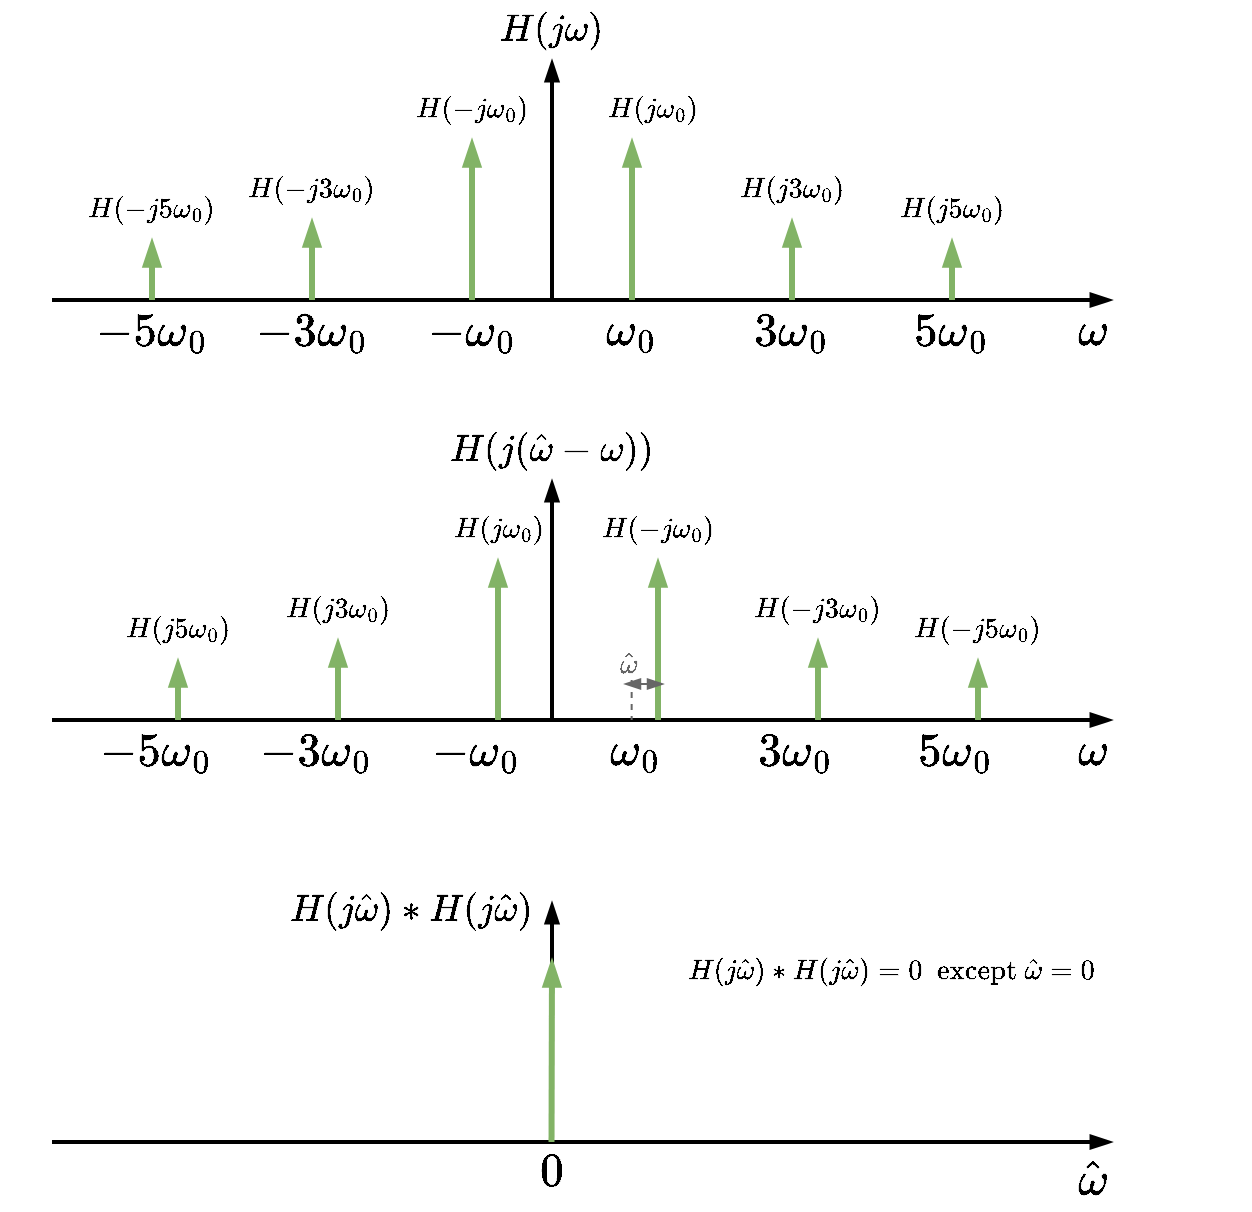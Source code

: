 <mxfile version="24.7.8">
  <diagram name="Page-1" id="w9Zklycr6OBbDQVJox4Q">
    <mxGraphModel dx="605" dy="625" grid="1" gridSize="10" guides="1" tooltips="1" connect="1" arrows="1" fold="1" page="1" pageScale="1" pageWidth="850" pageHeight="1100" math="1" shadow="0">
      <root>
        <mxCell id="0" />
        <mxCell id="1" parent="0" />
        <mxCell id="v59lE5m38w-6tQlt8g3H-1" value="" style="endArrow=blockThin;html=1;rounded=0;strokeWidth=2;endFill=1;" parent="1" edge="1">
          <mxGeometry width="50" height="50" relative="1" as="geometry">
            <mxPoint x="70" y="240" as="sourcePoint" />
            <mxPoint x="600" y="240" as="targetPoint" />
          </mxGeometry>
        </mxCell>
        <mxCell id="v59lE5m38w-6tQlt8g3H-2" value="" style="endArrow=blockThin;html=1;rounded=0;endFill=1;strokeWidth=2;" parent="1" edge="1">
          <mxGeometry width="50" height="50" relative="1" as="geometry">
            <mxPoint x="320" y="240" as="sourcePoint" />
            <mxPoint x="320" y="120" as="targetPoint" />
          </mxGeometry>
        </mxCell>
        <mxCell id="v59lE5m38w-6tQlt8g3H-3" value="" style="endArrow=blockThin;html=1;rounded=0;endFill=1;strokeWidth=3;fillColor=#d5e8d4;strokeColor=#82b366;" parent="1" edge="1">
          <mxGeometry width="50" height="50" relative="1" as="geometry">
            <mxPoint x="360" y="240" as="sourcePoint" />
            <mxPoint x="360" y="160" as="targetPoint" />
          </mxGeometry>
        </mxCell>
        <mxCell id="v59lE5m38w-6tQlt8g3H-4" value="" style="endArrow=blockThin;html=1;rounded=0;endFill=1;strokeWidth=3;fillColor=#d5e8d4;strokeColor=#82b366;" parent="1" edge="1">
          <mxGeometry width="50" height="50" relative="1" as="geometry">
            <mxPoint x="440" y="240" as="sourcePoint" />
            <mxPoint x="440" y="200" as="targetPoint" />
          </mxGeometry>
        </mxCell>
        <mxCell id="v59lE5m38w-6tQlt8g3H-5" value="" style="endArrow=blockThin;html=1;rounded=0;endFill=1;strokeWidth=3;fillColor=#d5e8d4;strokeColor=#82b366;" parent="1" edge="1">
          <mxGeometry width="50" height="50" relative="1" as="geometry">
            <mxPoint x="520" y="240" as="sourcePoint" />
            <mxPoint x="520" y="210" as="targetPoint" />
          </mxGeometry>
        </mxCell>
        <mxCell id="v59lE5m38w-6tQlt8g3H-6" value="" style="endArrow=blockThin;html=1;rounded=0;endFill=1;strokeWidth=3;fillColor=#d5e8d4;strokeColor=#82b366;" parent="1" edge="1">
          <mxGeometry width="50" height="50" relative="1" as="geometry">
            <mxPoint x="280.0" y="240" as="sourcePoint" />
            <mxPoint x="280.0" y="160" as="targetPoint" />
          </mxGeometry>
        </mxCell>
        <mxCell id="v59lE5m38w-6tQlt8g3H-7" value="" style="endArrow=blockThin;html=1;rounded=0;endFill=1;strokeWidth=3;fillColor=#d5e8d4;strokeColor=#82b366;" parent="1" edge="1">
          <mxGeometry width="50" height="50" relative="1" as="geometry">
            <mxPoint x="200.0" y="240" as="sourcePoint" />
            <mxPoint x="200.0" y="200" as="targetPoint" />
          </mxGeometry>
        </mxCell>
        <mxCell id="v59lE5m38w-6tQlt8g3H-8" value="" style="endArrow=blockThin;html=1;rounded=0;endFill=1;strokeWidth=3;fillColor=#d5e8d4;strokeColor=#82b366;" parent="1" edge="1">
          <mxGeometry width="50" height="50" relative="1" as="geometry">
            <mxPoint x="120.0" y="240" as="sourcePoint" />
            <mxPoint x="120.0" y="210" as="targetPoint" />
          </mxGeometry>
        </mxCell>
        <mxCell id="v59lE5m38w-6tQlt8g3H-9" value="&lt;font style=&quot;font-size: 20px;&quot;&gt;$$\omega$$&lt;/font&gt;" style="text;html=1;align=center;verticalAlign=middle;whiteSpace=wrap;rounded=0;" parent="1" vertex="1">
          <mxGeometry x="560" y="240" width="60" height="30" as="geometry" />
        </mxCell>
        <mxCell id="v59lE5m38w-6tQlt8g3H-10" value="&lt;font style=&quot;font-size: 12px;&quot;&gt;$$H(j\omega_0)$$&lt;/font&gt;" style="text;html=1;align=center;verticalAlign=middle;whiteSpace=wrap;rounded=0;" parent="1" vertex="1">
          <mxGeometry x="340" y="130" width="60" height="30" as="geometry" />
        </mxCell>
        <mxCell id="v59lE5m38w-6tQlt8g3H-11" value="&lt;font style=&quot;font-size: 20px;&quot;&gt;$$\omega_0$$&lt;/font&gt;" style="text;html=1;align=center;verticalAlign=middle;whiteSpace=wrap;rounded=0;" parent="1" vertex="1">
          <mxGeometry x="330" y="240" width="60" height="30" as="geometry" />
        </mxCell>
        <mxCell id="v59lE5m38w-6tQlt8g3H-12" value="&lt;font style=&quot;font-size: 20px;&quot;&gt;$$3\omega_0$$&lt;/font&gt;" style="text;html=1;align=center;verticalAlign=middle;whiteSpace=wrap;rounded=0;" parent="1" vertex="1">
          <mxGeometry x="410" y="240" width="60" height="30" as="geometry" />
        </mxCell>
        <mxCell id="v59lE5m38w-6tQlt8g3H-13" value="&lt;font style=&quot;font-size: 20px;&quot;&gt;$$5\omega_0$$&lt;/font&gt;" style="text;html=1;align=center;verticalAlign=middle;whiteSpace=wrap;rounded=0;" parent="1" vertex="1">
          <mxGeometry x="490" y="240" width="60" height="30" as="geometry" />
        </mxCell>
        <mxCell id="v59lE5m38w-6tQlt8g3H-14" value="&lt;font style=&quot;font-size: 20px;&quot;&gt;$$-\omega_0$$&lt;/font&gt;" style="text;html=1;align=center;verticalAlign=middle;whiteSpace=wrap;rounded=0;" parent="1" vertex="1">
          <mxGeometry x="250" y="240" width="60" height="30" as="geometry" />
        </mxCell>
        <mxCell id="v59lE5m38w-6tQlt8g3H-15" value="&lt;font style=&quot;font-size: 20px;&quot;&gt;$$-3\omega_0$$&lt;/font&gt;" style="text;html=1;align=center;verticalAlign=middle;whiteSpace=wrap;rounded=0;" parent="1" vertex="1">
          <mxGeometry x="170" y="240" width="60" height="30" as="geometry" />
        </mxCell>
        <mxCell id="v59lE5m38w-6tQlt8g3H-16" value="&lt;font style=&quot;font-size: 20px;&quot;&gt;$$-5\omega_0$$&lt;/font&gt;" style="text;html=1;align=center;verticalAlign=middle;whiteSpace=wrap;rounded=0;" parent="1" vertex="1">
          <mxGeometry x="90" y="240" width="60" height="30" as="geometry" />
        </mxCell>
        <mxCell id="v59lE5m38w-6tQlt8g3H-17" value="&lt;font style=&quot;font-size: 12px;&quot;&gt;$$H(j3\omega_0)$$&lt;/font&gt;" style="text;html=1;align=center;verticalAlign=middle;whiteSpace=wrap;rounded=0;" parent="1" vertex="1">
          <mxGeometry x="410" y="170" width="60" height="30" as="geometry" />
        </mxCell>
        <mxCell id="v59lE5m38w-6tQlt8g3H-18" value="&lt;font style=&quot;font-size: 12px;&quot;&gt;$$H(j5\omega_0)$$&lt;/font&gt;" style="text;html=1;align=center;verticalAlign=middle;whiteSpace=wrap;rounded=0;" parent="1" vertex="1">
          <mxGeometry x="490" y="180" width="60" height="30" as="geometry" />
        </mxCell>
        <mxCell id="v59lE5m38w-6tQlt8g3H-19" value="&lt;font style=&quot;font-size: 12px;&quot;&gt;$$H(-j\omega_0)$$&lt;/font&gt;" style="text;html=1;align=center;verticalAlign=middle;whiteSpace=wrap;rounded=0;" parent="1" vertex="1">
          <mxGeometry x="250" y="130" width="60" height="30" as="geometry" />
        </mxCell>
        <mxCell id="v59lE5m38w-6tQlt8g3H-20" value="&lt;font style=&quot;font-size: 12px;&quot;&gt;$$H(-j3\omega_0)$$&lt;/font&gt;" style="text;html=1;align=center;verticalAlign=middle;whiteSpace=wrap;rounded=0;" parent="1" vertex="1">
          <mxGeometry x="170" y="170" width="60" height="30" as="geometry" />
        </mxCell>
        <mxCell id="v59lE5m38w-6tQlt8g3H-21" value="&lt;font style=&quot;font-size: 12px;&quot;&gt;$$H(-j5\omega_0)$$&lt;/font&gt;" style="text;html=1;align=center;verticalAlign=middle;whiteSpace=wrap;rounded=0;" parent="1" vertex="1">
          <mxGeometry x="90" y="180" width="60" height="30" as="geometry" />
        </mxCell>
        <mxCell id="v59lE5m38w-6tQlt8g3H-22" value="&lt;font style=&quot;font-size: 16px;&quot;&gt;$$H(j\omega)$$&lt;/font&gt;" style="text;html=1;align=center;verticalAlign=middle;whiteSpace=wrap;rounded=0;" parent="1" vertex="1">
          <mxGeometry x="290" y="90" width="60" height="30" as="geometry" />
        </mxCell>
        <mxCell id="v59lE5m38w-6tQlt8g3H-23" value="" style="endArrow=blockThin;html=1;rounded=0;strokeWidth=2;endFill=1;" parent="1" edge="1">
          <mxGeometry width="50" height="50" relative="1" as="geometry">
            <mxPoint x="70" y="450" as="sourcePoint" />
            <mxPoint x="600" y="450" as="targetPoint" />
          </mxGeometry>
        </mxCell>
        <mxCell id="v59lE5m38w-6tQlt8g3H-24" value="" style="endArrow=blockThin;html=1;rounded=0;endFill=1;strokeWidth=2;" parent="1" edge="1">
          <mxGeometry width="50" height="50" relative="1" as="geometry">
            <mxPoint x="320" y="450" as="sourcePoint" />
            <mxPoint x="320" y="330" as="targetPoint" />
          </mxGeometry>
        </mxCell>
        <mxCell id="v59lE5m38w-6tQlt8g3H-25" value="" style="endArrow=blockThin;html=1;rounded=0;endFill=1;strokeWidth=3;fillColor=#d5e8d4;strokeColor=#82b366;" parent="1" edge="1">
          <mxGeometry width="50" height="50" relative="1" as="geometry">
            <mxPoint x="373" y="450" as="sourcePoint" />
            <mxPoint x="373" y="370" as="targetPoint" />
          </mxGeometry>
        </mxCell>
        <mxCell id="v59lE5m38w-6tQlt8g3H-26" value="" style="endArrow=blockThin;html=1;rounded=0;endFill=1;strokeWidth=3;fillColor=#d5e8d4;strokeColor=#82b366;" parent="1" edge="1">
          <mxGeometry width="50" height="50" relative="1" as="geometry">
            <mxPoint x="453" y="450" as="sourcePoint" />
            <mxPoint x="453" y="410" as="targetPoint" />
          </mxGeometry>
        </mxCell>
        <mxCell id="v59lE5m38w-6tQlt8g3H-27" value="" style="endArrow=blockThin;html=1;rounded=0;endFill=1;strokeWidth=3;fillColor=#d5e8d4;strokeColor=#82b366;" parent="1" edge="1">
          <mxGeometry width="50" height="50" relative="1" as="geometry">
            <mxPoint x="533" y="450" as="sourcePoint" />
            <mxPoint x="533" y="420" as="targetPoint" />
          </mxGeometry>
        </mxCell>
        <mxCell id="v59lE5m38w-6tQlt8g3H-28" value="" style="endArrow=blockThin;html=1;rounded=0;endFill=1;strokeWidth=3;fillColor=#d5e8d4;strokeColor=#82b366;" parent="1" edge="1">
          <mxGeometry width="50" height="50" relative="1" as="geometry">
            <mxPoint x="293.0" y="450" as="sourcePoint" />
            <mxPoint x="293.0" y="370" as="targetPoint" />
          </mxGeometry>
        </mxCell>
        <mxCell id="v59lE5m38w-6tQlt8g3H-29" value="" style="endArrow=blockThin;html=1;rounded=0;endFill=1;strokeWidth=3;fillColor=#d5e8d4;strokeColor=#82b366;" parent="1" edge="1">
          <mxGeometry width="50" height="50" relative="1" as="geometry">
            <mxPoint x="213.0" y="450" as="sourcePoint" />
            <mxPoint x="213.0" y="410" as="targetPoint" />
          </mxGeometry>
        </mxCell>
        <mxCell id="v59lE5m38w-6tQlt8g3H-30" value="" style="endArrow=blockThin;html=1;rounded=0;endFill=1;strokeWidth=3;fillColor=#d5e8d4;strokeColor=#82b366;" parent="1" edge="1">
          <mxGeometry width="50" height="50" relative="1" as="geometry">
            <mxPoint x="133.0" y="450" as="sourcePoint" />
            <mxPoint x="133.0" y="420" as="targetPoint" />
          </mxGeometry>
        </mxCell>
        <mxCell id="v59lE5m38w-6tQlt8g3H-31" value="&lt;font style=&quot;font-size: 12px;&quot;&gt;$$H(j\omega_0)$$&lt;/font&gt;" style="text;html=1;align=center;verticalAlign=middle;whiteSpace=wrap;rounded=0;" parent="1" vertex="1">
          <mxGeometry x="263" y="340" width="60" height="30" as="geometry" />
        </mxCell>
        <mxCell id="v59lE5m38w-6tQlt8g3H-32" value="&lt;font style=&quot;font-size: 20px;&quot;&gt;$$\omega_0$$&lt;/font&gt;" style="text;html=1;align=center;verticalAlign=middle;whiteSpace=wrap;rounded=0;" parent="1" vertex="1">
          <mxGeometry x="332" y="450" width="60" height="30" as="geometry" />
        </mxCell>
        <mxCell id="v59lE5m38w-6tQlt8g3H-33" value="&lt;font style=&quot;font-size: 20px;&quot;&gt;$$3\omega_0$$&lt;/font&gt;" style="text;html=1;align=center;verticalAlign=middle;whiteSpace=wrap;rounded=0;" parent="1" vertex="1">
          <mxGeometry x="412" y="450" width="60" height="30" as="geometry" />
        </mxCell>
        <mxCell id="v59lE5m38w-6tQlt8g3H-34" value="&lt;font style=&quot;font-size: 20px;&quot;&gt;$$5\omega_0$$&lt;/font&gt;" style="text;html=1;align=center;verticalAlign=middle;whiteSpace=wrap;rounded=0;" parent="1" vertex="1">
          <mxGeometry x="492" y="450" width="60" height="30" as="geometry" />
        </mxCell>
        <mxCell id="v59lE5m38w-6tQlt8g3H-35" value="&lt;font style=&quot;font-size: 20px;&quot;&gt;$$-\omega_0$$&lt;/font&gt;" style="text;html=1;align=center;verticalAlign=middle;whiteSpace=wrap;rounded=0;" parent="1" vertex="1">
          <mxGeometry x="252" y="450" width="60" height="30" as="geometry" />
        </mxCell>
        <mxCell id="v59lE5m38w-6tQlt8g3H-36" value="&lt;font style=&quot;font-size: 20px;&quot;&gt;$$-3\omega_0$$&lt;/font&gt;" style="text;html=1;align=center;verticalAlign=middle;whiteSpace=wrap;rounded=0;" parent="1" vertex="1">
          <mxGeometry x="172" y="450" width="60" height="30" as="geometry" />
        </mxCell>
        <mxCell id="v59lE5m38w-6tQlt8g3H-37" value="&lt;font style=&quot;font-size: 20px;&quot;&gt;$$-5\omega_0$$&lt;/font&gt;" style="text;html=1;align=center;verticalAlign=middle;whiteSpace=wrap;rounded=0;" parent="1" vertex="1">
          <mxGeometry x="92" y="450" width="60" height="30" as="geometry" />
        </mxCell>
        <mxCell id="v59lE5m38w-6tQlt8g3H-38" value="&lt;font style=&quot;font-size: 12px;&quot;&gt;$$H(j3\omega_0)$$&lt;/font&gt;" style="text;html=1;align=center;verticalAlign=middle;whiteSpace=wrap;rounded=0;" parent="1" vertex="1">
          <mxGeometry x="183" y="380" width="60" height="30" as="geometry" />
        </mxCell>
        <mxCell id="v59lE5m38w-6tQlt8g3H-39" value="&lt;font style=&quot;font-size: 12px;&quot;&gt;$$H(j5\omega_0)$$&lt;/font&gt;" style="text;html=1;align=center;verticalAlign=middle;whiteSpace=wrap;rounded=0;" parent="1" vertex="1">
          <mxGeometry x="103" y="390" width="60" height="30" as="geometry" />
        </mxCell>
        <mxCell id="v59lE5m38w-6tQlt8g3H-40" value="&lt;font style=&quot;font-size: 12px;&quot;&gt;$$H(-j\omega_0)$$&lt;/font&gt;" style="text;html=1;align=center;verticalAlign=middle;whiteSpace=wrap;rounded=0;" parent="1" vertex="1">
          <mxGeometry x="343" y="340" width="60" height="30" as="geometry" />
        </mxCell>
        <mxCell id="v59lE5m38w-6tQlt8g3H-41" value="&lt;font style=&quot;font-size: 12px;&quot;&gt;$$H(-j3\omega_0)$$&lt;/font&gt;" style="text;html=1;align=center;verticalAlign=middle;whiteSpace=wrap;rounded=0;" parent="1" vertex="1">
          <mxGeometry x="423" y="380" width="60" height="30" as="geometry" />
        </mxCell>
        <mxCell id="v59lE5m38w-6tQlt8g3H-42" value="&lt;font style=&quot;font-size: 12px;&quot;&gt;$$H(-j5\omega_0)$$&lt;/font&gt;" style="text;html=1;align=center;verticalAlign=middle;whiteSpace=wrap;rounded=0;" parent="1" vertex="1">
          <mxGeometry x="503" y="390" width="60" height="30" as="geometry" />
        </mxCell>
        <mxCell id="v59lE5m38w-6tQlt8g3H-43" value="&lt;font style=&quot;font-size: 16px;&quot;&gt;$$H(j(\hat{ \omega}-\omega))$$&lt;/font&gt;" style="text;html=1;align=center;verticalAlign=middle;whiteSpace=wrap;rounded=0;" parent="1" vertex="1">
          <mxGeometry x="290" y="300" width="60" height="30" as="geometry" />
        </mxCell>
        <mxCell id="v59lE5m38w-6tQlt8g3H-46" value="" style="endArrow=none;html=1;rounded=0;dashed=1;strokeColor=#666666;" parent="1" edge="1">
          <mxGeometry width="50" height="50" relative="1" as="geometry">
            <mxPoint x="359.83" y="430" as="sourcePoint" />
            <mxPoint x="359.83" y="450" as="targetPoint" />
          </mxGeometry>
        </mxCell>
        <mxCell id="v59lE5m38w-6tQlt8g3H-47" value="" style="endArrow=blockThin;html=1;rounded=0;strokeColor=#666666;endFill=1;startArrow=blockThin;startFill=1;" parent="1" edge="1">
          <mxGeometry width="50" height="50" relative="1" as="geometry">
            <mxPoint x="356" y="432" as="sourcePoint" />
            <mxPoint x="376" y="432" as="targetPoint" />
          </mxGeometry>
        </mxCell>
        <mxCell id="v59lE5m38w-6tQlt8g3H-49" value="&lt;font color=&quot;#666666&quot;&gt;$$\hat{ \omega}$$&lt;/font&gt;" style="text;html=1;align=center;verticalAlign=middle;whiteSpace=wrap;rounded=0;" parent="1" vertex="1">
          <mxGeometry x="328" y="407" width="60" height="30" as="geometry" />
        </mxCell>
        <mxCell id="v59lE5m38w-6tQlt8g3H-74" value="" style="endArrow=blockThin;html=1;rounded=0;strokeWidth=2;endFill=1;" parent="1" edge="1">
          <mxGeometry width="50" height="50" relative="1" as="geometry">
            <mxPoint x="70" y="661" as="sourcePoint" />
            <mxPoint x="600" y="661" as="targetPoint" />
          </mxGeometry>
        </mxCell>
        <mxCell id="v59lE5m38w-6tQlt8g3H-75" value="" style="endArrow=blockThin;html=1;rounded=0;endFill=1;strokeWidth=2;" parent="1" edge="1">
          <mxGeometry width="50" height="50" relative="1" as="geometry">
            <mxPoint x="320" y="661" as="sourcePoint" />
            <mxPoint x="320" y="541" as="targetPoint" />
          </mxGeometry>
        </mxCell>
        <mxCell id="v59lE5m38w-6tQlt8g3H-76" value="" style="endArrow=blockThin;html=1;rounded=0;endFill=1;strokeWidth=3;fillColor=#d5e8d4;strokeColor=#82b366;" parent="1" edge="1">
          <mxGeometry width="50" height="50" relative="1" as="geometry">
            <mxPoint x="319.76" y="661" as="sourcePoint" />
            <mxPoint x="320" y="570" as="targetPoint" />
          </mxGeometry>
        </mxCell>
        <mxCell id="v59lE5m38w-6tQlt8g3H-82" value="&lt;font style=&quot;font-size: 20px;&quot;&gt;$$\hat{\omega}$$&lt;/font&gt;" style="text;html=1;align=center;verticalAlign=middle;whiteSpace=wrap;rounded=0;" parent="1" vertex="1">
          <mxGeometry x="560" y="665" width="60" height="30" as="geometry" />
        </mxCell>
        <mxCell id="v59lE5m38w-6tQlt8g3H-95" value="&lt;font style=&quot;font-size: 16px;&quot;&gt;$$H(j\hat{\omega})*H(j\hat{\omega})$$&lt;/font&gt;" style="text;html=1;align=center;verticalAlign=middle;whiteSpace=wrap;rounded=0;" parent="1" vertex="1">
          <mxGeometry x="220" y="530" width="60" height="30" as="geometry" />
        </mxCell>
        <mxCell id="v59lE5m38w-6tQlt8g3H-98" value="$$H(j\hat{\omega})*H(j\hat{\omega})=0\space\space \text{except} \space \hat{ \omega}=0$$" style="text;html=1;align=center;verticalAlign=middle;whiteSpace=wrap;rounded=0;" parent="1" vertex="1">
          <mxGeometry x="460" y="560" width="60" height="30" as="geometry" />
        </mxCell>
        <mxCell id="v59lE5m38w-6tQlt8g3H-102" value="&lt;font style=&quot;font-size: 20px;&quot;&gt;$$0$$&lt;/font&gt;" style="text;html=1;align=center;verticalAlign=middle;whiteSpace=wrap;rounded=0;" parent="1" vertex="1">
          <mxGeometry x="290" y="660" width="60" height="30" as="geometry" />
        </mxCell>
        <mxCell id="5KNAxi1baxQNJGTKksLq-1" value="&lt;font style=&quot;font-size: 20px;&quot;&gt;$$\omega$$&lt;/font&gt;" style="text;html=1;align=center;verticalAlign=middle;whiteSpace=wrap;rounded=0;" vertex="1" parent="1">
          <mxGeometry x="560" y="450" width="60" height="30" as="geometry" />
        </mxCell>
      </root>
    </mxGraphModel>
  </diagram>
</mxfile>
